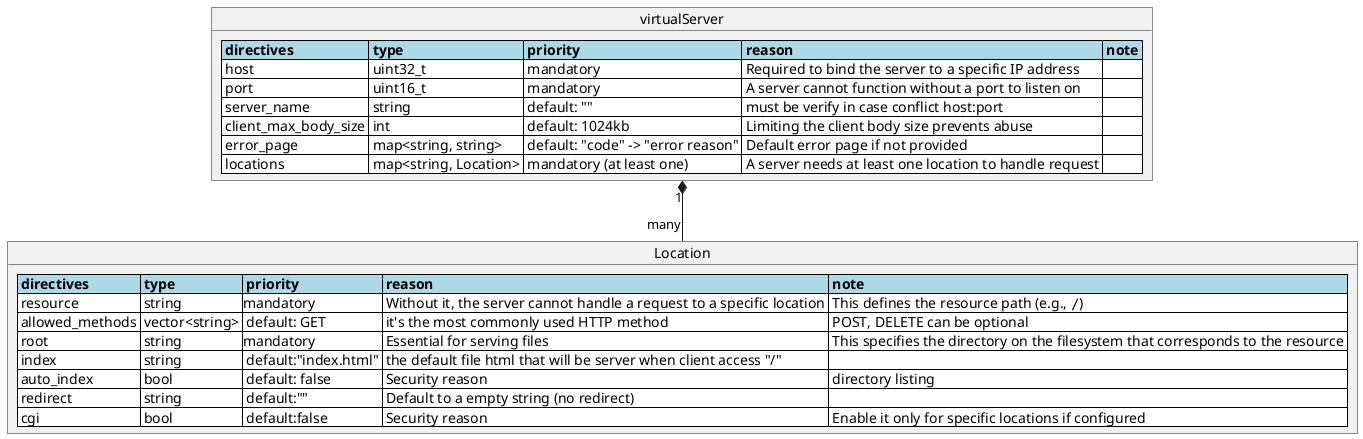 @startuml

object virtualServer {
    <#lightBlue,#black>|= directives |= type |= priority |= reason |= note |
    <#white>| host | uint32_t | mandatory | Required to bind the server to a specific IP address | |
    <#white>| port | uint16_t | mandatory | A server cannot function without a port to listen on | |
    <#white>| server_name | string | default: "" | must be verify in case conflict host:port | |
    <#white>| client_max_body_size | int | default: 1024kb | Limiting the client body size prevents abuse | |
    <#white>| error_page | map<string, string> | default: "code" -> "error reason" | Default error page if not provided | |
    <#white>| locations | map<string, Location> | mandatory (at least one) | A server needs at least one location to handle request | |
}

object Location {
    <#lightBlue,#black>|= directives |= type |= priority |= reason |= note |
    <#white>| resource | string |mandatory | Without it, the server cannot handle a request to a specific location | This defines the resource path (e.g., ""/"") |
    <#white>| allowed_methods | vector<string> | default: GET | it's the most commonly used HTTP method | POST, DELETE can be optional |
    <#white>| root | string |mandatory | Essential for serving files | This specifies the directory on the filesystem that corresponds to the resource |
    <#white>| index | string | default:"index.html" | the default file html that will be server when client access "/" | |
    <#white>| auto_index | bool | default: false | Security reason | directory listing |
    <#white>| redirect | string | default:"" | Default to a empty string (no redirect) | |
    <#white>| cgi | bool | default:false | Security reason | Enable it only for specific locations if configured |
}
virtualServer "1" *-- "many" Location
@enduml
